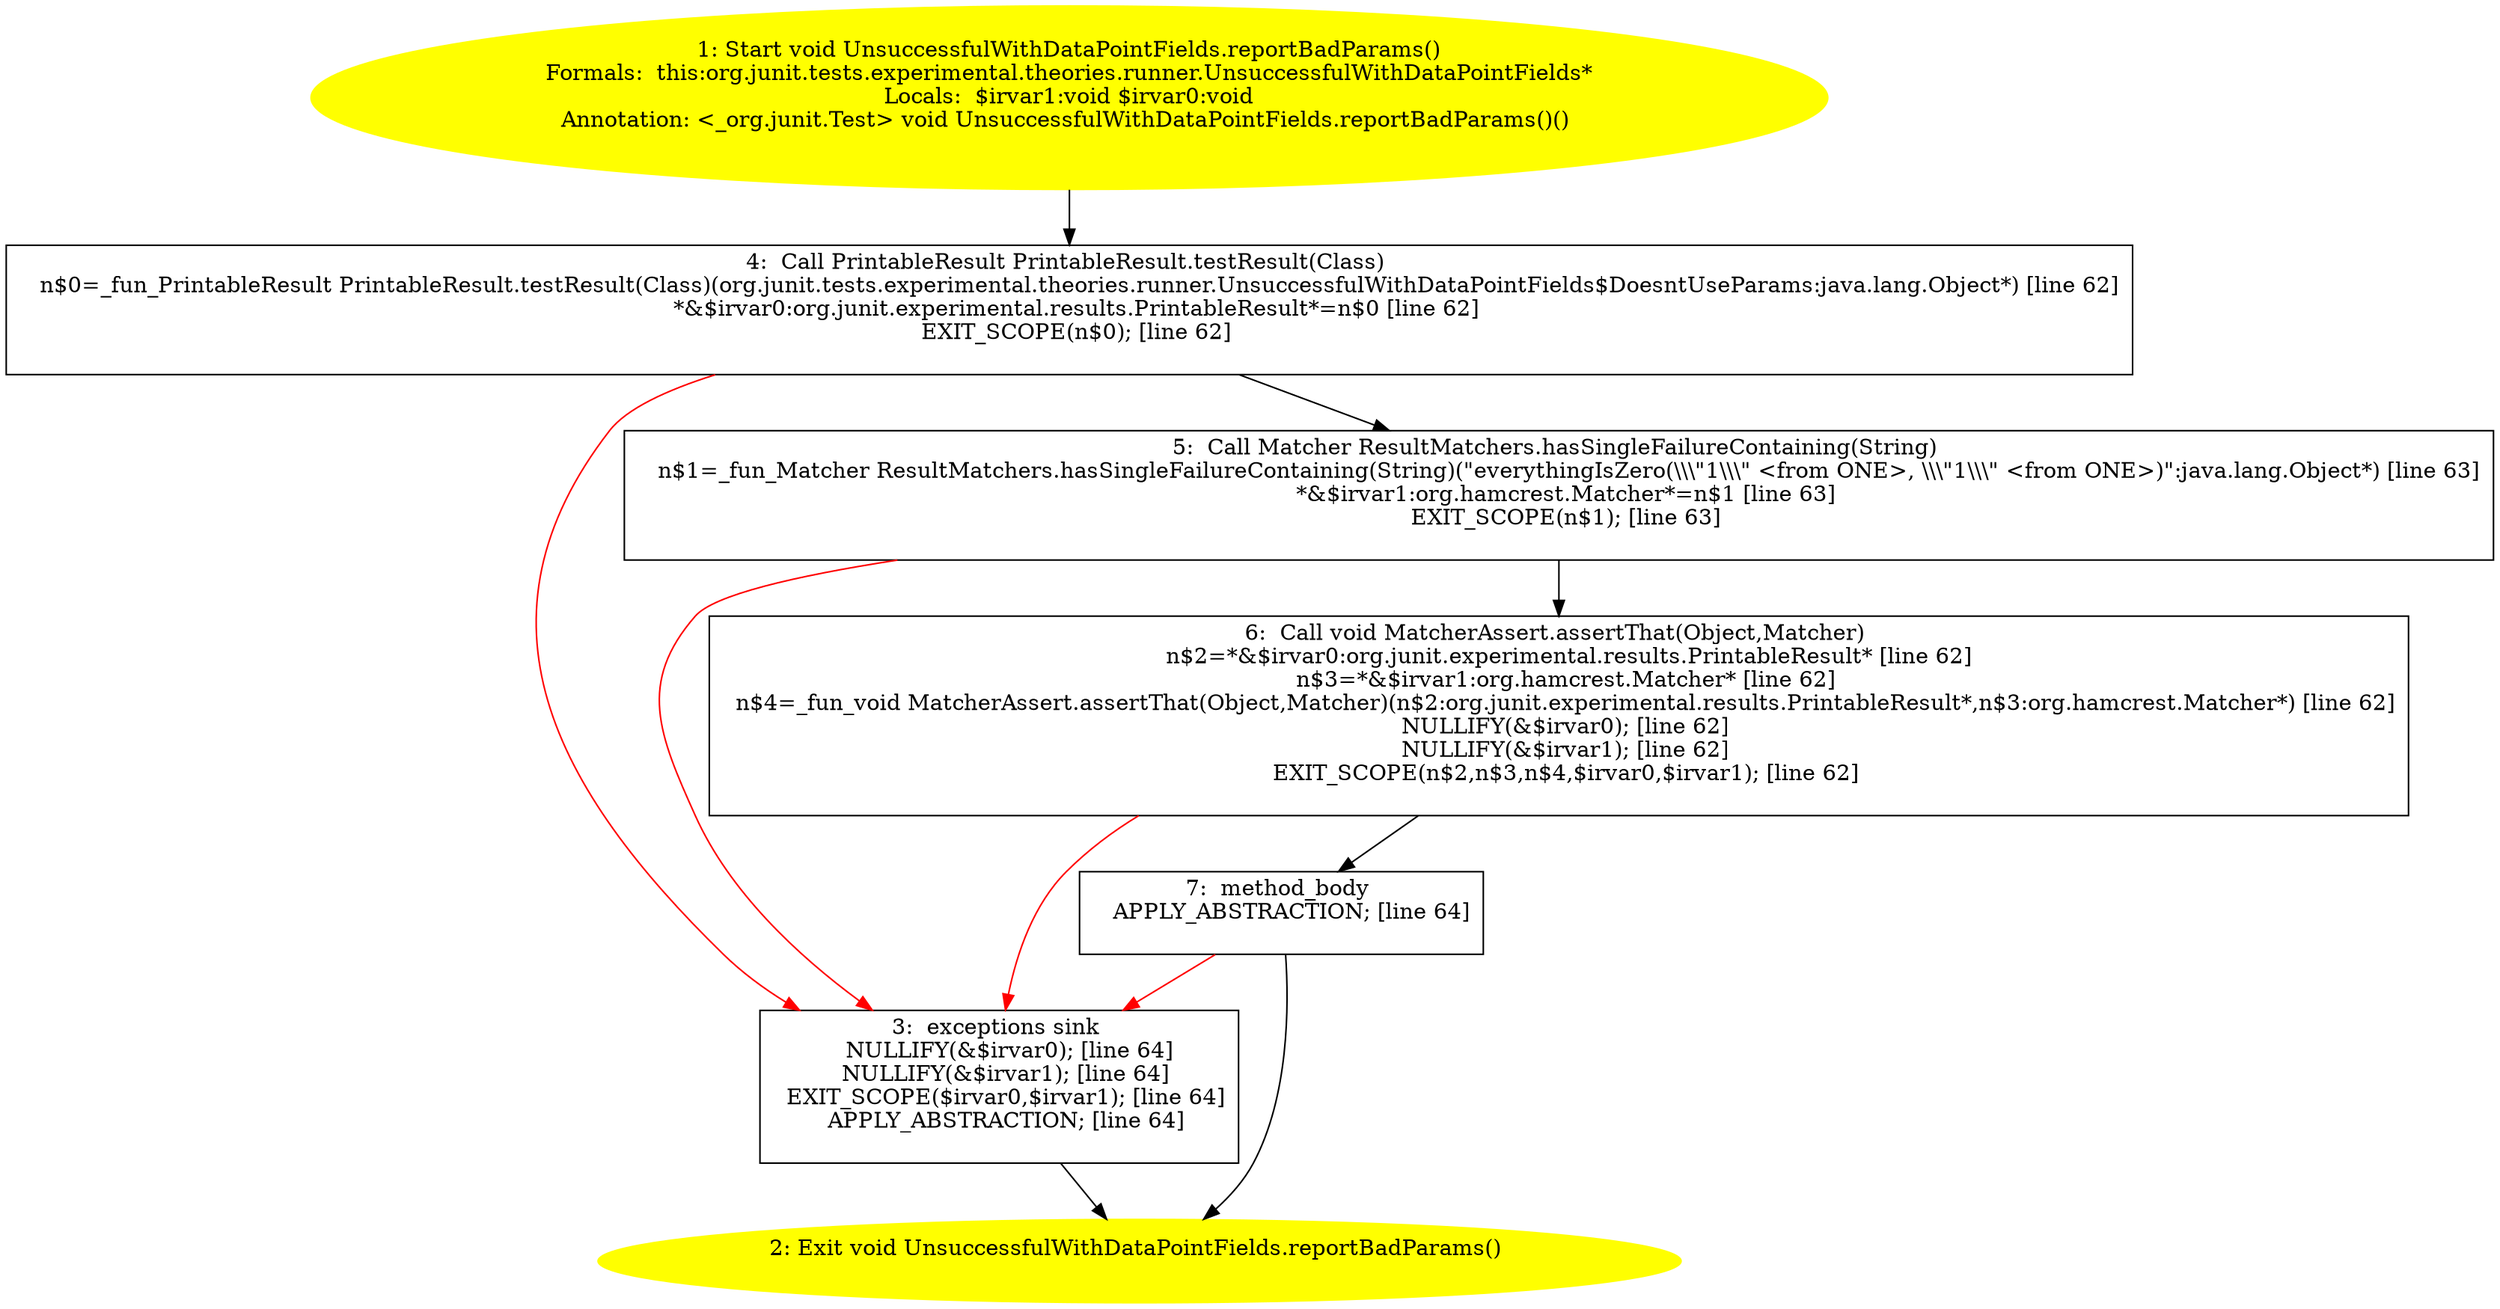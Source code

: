 /* @generated */
digraph cfg {
"org.junit.tests.experimental.theories.runner.UnsuccessfulWithDataPointFields.reportBadParams():void.39e34c8d1f83af3da21af53e32caa037_1" [label="1: Start void UnsuccessfulWithDataPointFields.reportBadParams()\nFormals:  this:org.junit.tests.experimental.theories.runner.UnsuccessfulWithDataPointFields*\nLocals:  $irvar1:void $irvar0:void\nAnnotation: <_org.junit.Test> void UnsuccessfulWithDataPointFields.reportBadParams()() \n  " color=yellow style=filled]
	

	 "org.junit.tests.experimental.theories.runner.UnsuccessfulWithDataPointFields.reportBadParams():void.39e34c8d1f83af3da21af53e32caa037_1" -> "org.junit.tests.experimental.theories.runner.UnsuccessfulWithDataPointFields.reportBadParams():void.39e34c8d1f83af3da21af53e32caa037_4" ;
"org.junit.tests.experimental.theories.runner.UnsuccessfulWithDataPointFields.reportBadParams():void.39e34c8d1f83af3da21af53e32caa037_2" [label="2: Exit void UnsuccessfulWithDataPointFields.reportBadParams() \n  " color=yellow style=filled]
	

"org.junit.tests.experimental.theories.runner.UnsuccessfulWithDataPointFields.reportBadParams():void.39e34c8d1f83af3da21af53e32caa037_3" [label="3:  exceptions sink \n   NULLIFY(&$irvar0); [line 64]\n  NULLIFY(&$irvar1); [line 64]\n  EXIT_SCOPE($irvar0,$irvar1); [line 64]\n  APPLY_ABSTRACTION; [line 64]\n " shape="box"]
	

	 "org.junit.tests.experimental.theories.runner.UnsuccessfulWithDataPointFields.reportBadParams():void.39e34c8d1f83af3da21af53e32caa037_3" -> "org.junit.tests.experimental.theories.runner.UnsuccessfulWithDataPointFields.reportBadParams():void.39e34c8d1f83af3da21af53e32caa037_2" ;
"org.junit.tests.experimental.theories.runner.UnsuccessfulWithDataPointFields.reportBadParams():void.39e34c8d1f83af3da21af53e32caa037_4" [label="4:  Call PrintableResult PrintableResult.testResult(Class) \n   n$0=_fun_PrintableResult PrintableResult.testResult(Class)(org.junit.tests.experimental.theories.runner.UnsuccessfulWithDataPointFields$DoesntUseParams:java.lang.Object*) [line 62]\n  *&$irvar0:org.junit.experimental.results.PrintableResult*=n$0 [line 62]\n  EXIT_SCOPE(n$0); [line 62]\n " shape="box"]
	

	 "org.junit.tests.experimental.theories.runner.UnsuccessfulWithDataPointFields.reportBadParams():void.39e34c8d1f83af3da21af53e32caa037_4" -> "org.junit.tests.experimental.theories.runner.UnsuccessfulWithDataPointFields.reportBadParams():void.39e34c8d1f83af3da21af53e32caa037_5" ;
	 "org.junit.tests.experimental.theories.runner.UnsuccessfulWithDataPointFields.reportBadParams():void.39e34c8d1f83af3da21af53e32caa037_4" -> "org.junit.tests.experimental.theories.runner.UnsuccessfulWithDataPointFields.reportBadParams():void.39e34c8d1f83af3da21af53e32caa037_3" [color="red" ];
"org.junit.tests.experimental.theories.runner.UnsuccessfulWithDataPointFields.reportBadParams():void.39e34c8d1f83af3da21af53e32caa037_5" [label="5:  Call Matcher ResultMatchers.hasSingleFailureContaining(String) \n   n$1=_fun_Matcher ResultMatchers.hasSingleFailureContaining(String)(\"everythingIsZero(\\\\\\\"1\\\\\\\" <from ONE>, \\\\\\\"1\\\\\\\" <from ONE>)\":java.lang.Object*) [line 63]\n  *&$irvar1:org.hamcrest.Matcher*=n$1 [line 63]\n  EXIT_SCOPE(n$1); [line 63]\n " shape="box"]
	

	 "org.junit.tests.experimental.theories.runner.UnsuccessfulWithDataPointFields.reportBadParams():void.39e34c8d1f83af3da21af53e32caa037_5" -> "org.junit.tests.experimental.theories.runner.UnsuccessfulWithDataPointFields.reportBadParams():void.39e34c8d1f83af3da21af53e32caa037_6" ;
	 "org.junit.tests.experimental.theories.runner.UnsuccessfulWithDataPointFields.reportBadParams():void.39e34c8d1f83af3da21af53e32caa037_5" -> "org.junit.tests.experimental.theories.runner.UnsuccessfulWithDataPointFields.reportBadParams():void.39e34c8d1f83af3da21af53e32caa037_3" [color="red" ];
"org.junit.tests.experimental.theories.runner.UnsuccessfulWithDataPointFields.reportBadParams():void.39e34c8d1f83af3da21af53e32caa037_6" [label="6:  Call void MatcherAssert.assertThat(Object,Matcher) \n   n$2=*&$irvar0:org.junit.experimental.results.PrintableResult* [line 62]\n  n$3=*&$irvar1:org.hamcrest.Matcher* [line 62]\n  n$4=_fun_void MatcherAssert.assertThat(Object,Matcher)(n$2:org.junit.experimental.results.PrintableResult*,n$3:org.hamcrest.Matcher*) [line 62]\n  NULLIFY(&$irvar0); [line 62]\n  NULLIFY(&$irvar1); [line 62]\n  EXIT_SCOPE(n$2,n$3,n$4,$irvar0,$irvar1); [line 62]\n " shape="box"]
	

	 "org.junit.tests.experimental.theories.runner.UnsuccessfulWithDataPointFields.reportBadParams():void.39e34c8d1f83af3da21af53e32caa037_6" -> "org.junit.tests.experimental.theories.runner.UnsuccessfulWithDataPointFields.reportBadParams():void.39e34c8d1f83af3da21af53e32caa037_7" ;
	 "org.junit.tests.experimental.theories.runner.UnsuccessfulWithDataPointFields.reportBadParams():void.39e34c8d1f83af3da21af53e32caa037_6" -> "org.junit.tests.experimental.theories.runner.UnsuccessfulWithDataPointFields.reportBadParams():void.39e34c8d1f83af3da21af53e32caa037_3" [color="red" ];
"org.junit.tests.experimental.theories.runner.UnsuccessfulWithDataPointFields.reportBadParams():void.39e34c8d1f83af3da21af53e32caa037_7" [label="7:  method_body \n   APPLY_ABSTRACTION; [line 64]\n " shape="box"]
	

	 "org.junit.tests.experimental.theories.runner.UnsuccessfulWithDataPointFields.reportBadParams():void.39e34c8d1f83af3da21af53e32caa037_7" -> "org.junit.tests.experimental.theories.runner.UnsuccessfulWithDataPointFields.reportBadParams():void.39e34c8d1f83af3da21af53e32caa037_2" ;
	 "org.junit.tests.experimental.theories.runner.UnsuccessfulWithDataPointFields.reportBadParams():void.39e34c8d1f83af3da21af53e32caa037_7" -> "org.junit.tests.experimental.theories.runner.UnsuccessfulWithDataPointFields.reportBadParams():void.39e34c8d1f83af3da21af53e32caa037_3" [color="red" ];
}

